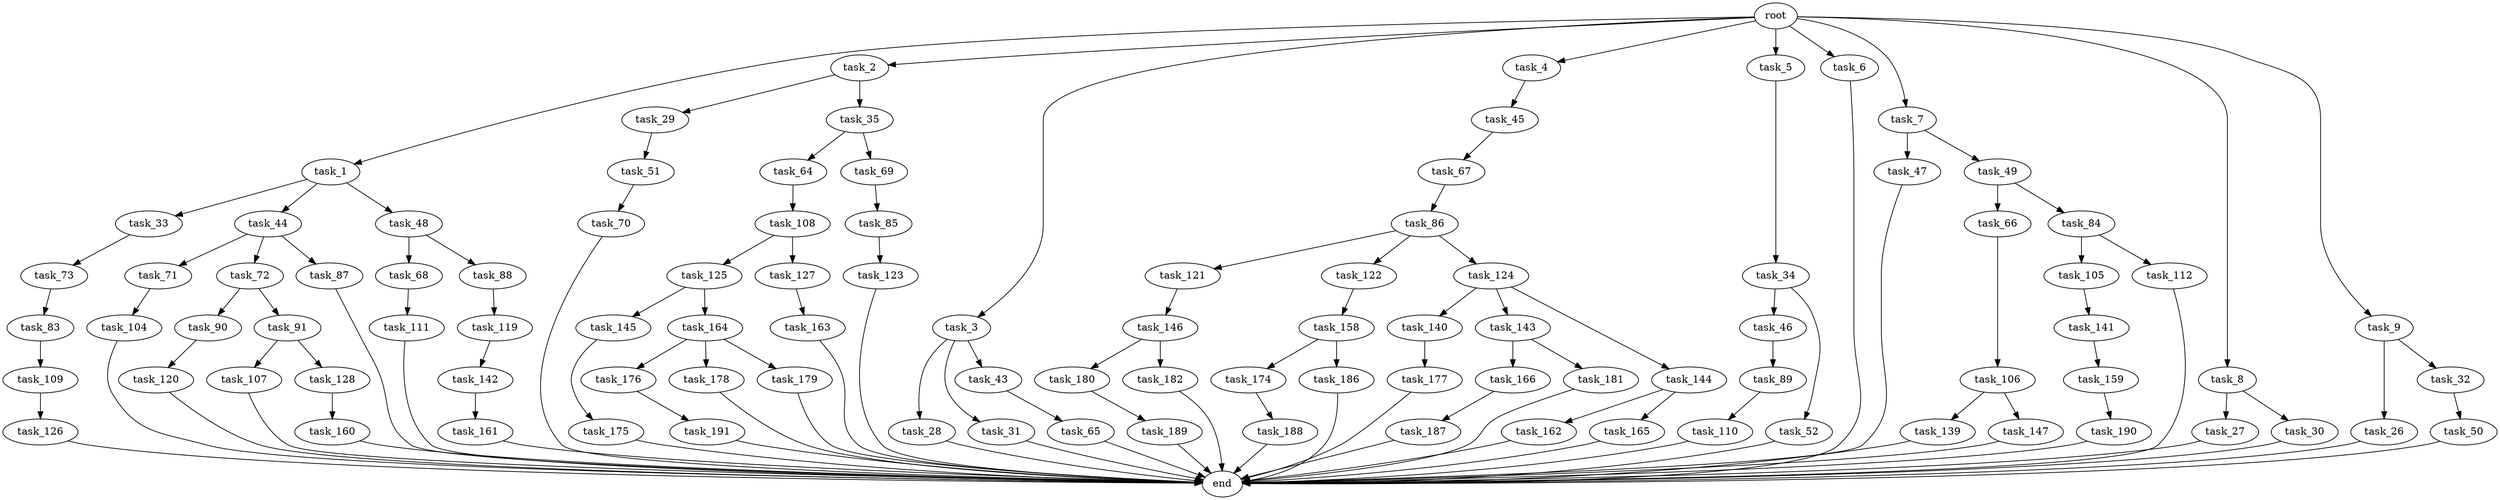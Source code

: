 digraph G {
  root [size="0.000000"];
  task_1 [size="1.024000"];
  task_2 [size="1.024000"];
  task_3 [size="1.024000"];
  task_4 [size="1.024000"];
  task_5 [size="1.024000"];
  task_6 [size="1.024000"];
  task_7 [size="1.024000"];
  task_8 [size="1.024000"];
  task_9 [size="1.024000"];
  task_26 [size="77309411.328000"];
  task_27 [size="695784701.952000"];
  task_28 [size="695784701.952000"];
  task_29 [size="309237645.312000"];
  task_30 [size="695784701.952000"];
  task_31 [size="695784701.952000"];
  task_32 [size="77309411.328000"];
  task_33 [size="549755813.888000"];
  task_34 [size="77309411.328000"];
  task_35 [size="309237645.312000"];
  task_43 [size="695784701.952000"];
  task_44 [size="549755813.888000"];
  task_45 [size="137438953.472000"];
  task_46 [size="858993459.200000"];
  task_47 [size="214748364.800000"];
  task_48 [size="549755813.888000"];
  task_49 [size="214748364.800000"];
  task_50 [size="549755813.888000"];
  task_51 [size="137438953.472000"];
  task_52 [size="858993459.200000"];
  task_64 [size="214748364.800000"];
  task_65 [size="137438953.472000"];
  task_66 [size="309237645.312000"];
  task_67 [size="309237645.312000"];
  task_68 [size="549755813.888000"];
  task_69 [size="214748364.800000"];
  task_70 [size="214748364.800000"];
  task_71 [size="858993459.200000"];
  task_72 [size="858993459.200000"];
  task_73 [size="309237645.312000"];
  task_83 [size="77309411.328000"];
  task_84 [size="309237645.312000"];
  task_85 [size="77309411.328000"];
  task_86 [size="549755813.888000"];
  task_87 [size="858993459.200000"];
  task_88 [size="549755813.888000"];
  task_89 [size="420906795.008000"];
  task_90 [size="858993459.200000"];
  task_91 [size="858993459.200000"];
  task_104 [size="858993459.200000"];
  task_105 [size="214748364.800000"];
  task_106 [size="858993459.200000"];
  task_107 [size="137438953.472000"];
  task_108 [size="420906795.008000"];
  task_109 [size="858993459.200000"];
  task_110 [size="309237645.312000"];
  task_111 [size="549755813.888000"];
  task_112 [size="214748364.800000"];
  task_119 [size="34359738.368000"];
  task_120 [size="77309411.328000"];
  task_121 [size="420906795.008000"];
  task_122 [size="420906795.008000"];
  task_123 [size="549755813.888000"];
  task_124 [size="420906795.008000"];
  task_125 [size="214748364.800000"];
  task_126 [size="214748364.800000"];
  task_127 [size="214748364.800000"];
  task_128 [size="137438953.472000"];
  task_139 [size="309237645.312000"];
  task_140 [size="34359738.368000"];
  task_141 [size="77309411.328000"];
  task_142 [size="214748364.800000"];
  task_143 [size="34359738.368000"];
  task_144 [size="34359738.368000"];
  task_145 [size="214748364.800000"];
  task_146 [size="549755813.888000"];
  task_147 [size="309237645.312000"];
  task_158 [size="309237645.312000"];
  task_159 [size="77309411.328000"];
  task_160 [size="214748364.800000"];
  task_161 [size="549755813.888000"];
  task_162 [size="309237645.312000"];
  task_163 [size="77309411.328000"];
  task_164 [size="214748364.800000"];
  task_165 [size="309237645.312000"];
  task_166 [size="549755813.888000"];
  task_174 [size="858993459.200000"];
  task_175 [size="858993459.200000"];
  task_176 [size="309237645.312000"];
  task_177 [size="214748364.800000"];
  task_178 [size="309237645.312000"];
  task_179 [size="309237645.312000"];
  task_180 [size="34359738.368000"];
  task_181 [size="549755813.888000"];
  task_182 [size="34359738.368000"];
  task_186 [size="858993459.200000"];
  task_187 [size="77309411.328000"];
  task_188 [size="34359738.368000"];
  task_189 [size="695784701.952000"];
  task_190 [size="214748364.800000"];
  task_191 [size="549755813.888000"];
  end [size="0.000000"];

  root -> task_1 [size="1.000000"];
  root -> task_2 [size="1.000000"];
  root -> task_3 [size="1.000000"];
  root -> task_4 [size="1.000000"];
  root -> task_5 [size="1.000000"];
  root -> task_6 [size="1.000000"];
  root -> task_7 [size="1.000000"];
  root -> task_8 [size="1.000000"];
  root -> task_9 [size="1.000000"];
  task_1 -> task_33 [size="536870912.000000"];
  task_1 -> task_44 [size="536870912.000000"];
  task_1 -> task_48 [size="536870912.000000"];
  task_2 -> task_29 [size="301989888.000000"];
  task_2 -> task_35 [size="301989888.000000"];
  task_3 -> task_28 [size="679477248.000000"];
  task_3 -> task_31 [size="679477248.000000"];
  task_3 -> task_43 [size="679477248.000000"];
  task_4 -> task_45 [size="134217728.000000"];
  task_5 -> task_34 [size="75497472.000000"];
  task_6 -> end [size="1.000000"];
  task_7 -> task_47 [size="209715200.000000"];
  task_7 -> task_49 [size="209715200.000000"];
  task_8 -> task_27 [size="679477248.000000"];
  task_8 -> task_30 [size="679477248.000000"];
  task_9 -> task_26 [size="75497472.000000"];
  task_9 -> task_32 [size="75497472.000000"];
  task_26 -> end [size="1.000000"];
  task_27 -> end [size="1.000000"];
  task_28 -> end [size="1.000000"];
  task_29 -> task_51 [size="134217728.000000"];
  task_30 -> end [size="1.000000"];
  task_31 -> end [size="1.000000"];
  task_32 -> task_50 [size="536870912.000000"];
  task_33 -> task_73 [size="301989888.000000"];
  task_34 -> task_46 [size="838860800.000000"];
  task_34 -> task_52 [size="838860800.000000"];
  task_35 -> task_64 [size="209715200.000000"];
  task_35 -> task_69 [size="209715200.000000"];
  task_43 -> task_65 [size="134217728.000000"];
  task_44 -> task_71 [size="838860800.000000"];
  task_44 -> task_72 [size="838860800.000000"];
  task_44 -> task_87 [size="838860800.000000"];
  task_45 -> task_67 [size="301989888.000000"];
  task_46 -> task_89 [size="411041792.000000"];
  task_47 -> end [size="1.000000"];
  task_48 -> task_68 [size="536870912.000000"];
  task_48 -> task_88 [size="536870912.000000"];
  task_49 -> task_66 [size="301989888.000000"];
  task_49 -> task_84 [size="301989888.000000"];
  task_50 -> end [size="1.000000"];
  task_51 -> task_70 [size="209715200.000000"];
  task_52 -> end [size="1.000000"];
  task_64 -> task_108 [size="411041792.000000"];
  task_65 -> end [size="1.000000"];
  task_66 -> task_106 [size="838860800.000000"];
  task_67 -> task_86 [size="536870912.000000"];
  task_68 -> task_111 [size="536870912.000000"];
  task_69 -> task_85 [size="75497472.000000"];
  task_70 -> end [size="1.000000"];
  task_71 -> task_104 [size="838860800.000000"];
  task_72 -> task_90 [size="838860800.000000"];
  task_72 -> task_91 [size="838860800.000000"];
  task_73 -> task_83 [size="75497472.000000"];
  task_83 -> task_109 [size="838860800.000000"];
  task_84 -> task_105 [size="209715200.000000"];
  task_84 -> task_112 [size="209715200.000000"];
  task_85 -> task_123 [size="536870912.000000"];
  task_86 -> task_121 [size="411041792.000000"];
  task_86 -> task_122 [size="411041792.000000"];
  task_86 -> task_124 [size="411041792.000000"];
  task_87 -> end [size="1.000000"];
  task_88 -> task_119 [size="33554432.000000"];
  task_89 -> task_110 [size="301989888.000000"];
  task_90 -> task_120 [size="75497472.000000"];
  task_91 -> task_107 [size="134217728.000000"];
  task_91 -> task_128 [size="134217728.000000"];
  task_104 -> end [size="1.000000"];
  task_105 -> task_141 [size="75497472.000000"];
  task_106 -> task_139 [size="301989888.000000"];
  task_106 -> task_147 [size="301989888.000000"];
  task_107 -> end [size="1.000000"];
  task_108 -> task_125 [size="209715200.000000"];
  task_108 -> task_127 [size="209715200.000000"];
  task_109 -> task_126 [size="209715200.000000"];
  task_110 -> end [size="1.000000"];
  task_111 -> end [size="1.000000"];
  task_112 -> end [size="1.000000"];
  task_119 -> task_142 [size="209715200.000000"];
  task_120 -> end [size="1.000000"];
  task_121 -> task_146 [size="536870912.000000"];
  task_122 -> task_158 [size="301989888.000000"];
  task_123 -> end [size="1.000000"];
  task_124 -> task_140 [size="33554432.000000"];
  task_124 -> task_143 [size="33554432.000000"];
  task_124 -> task_144 [size="33554432.000000"];
  task_125 -> task_145 [size="209715200.000000"];
  task_125 -> task_164 [size="209715200.000000"];
  task_126 -> end [size="1.000000"];
  task_127 -> task_163 [size="75497472.000000"];
  task_128 -> task_160 [size="209715200.000000"];
  task_139 -> end [size="1.000000"];
  task_140 -> task_177 [size="209715200.000000"];
  task_141 -> task_159 [size="75497472.000000"];
  task_142 -> task_161 [size="536870912.000000"];
  task_143 -> task_166 [size="536870912.000000"];
  task_143 -> task_181 [size="536870912.000000"];
  task_144 -> task_162 [size="301989888.000000"];
  task_144 -> task_165 [size="301989888.000000"];
  task_145 -> task_175 [size="838860800.000000"];
  task_146 -> task_180 [size="33554432.000000"];
  task_146 -> task_182 [size="33554432.000000"];
  task_147 -> end [size="1.000000"];
  task_158 -> task_174 [size="838860800.000000"];
  task_158 -> task_186 [size="838860800.000000"];
  task_159 -> task_190 [size="209715200.000000"];
  task_160 -> end [size="1.000000"];
  task_161 -> end [size="1.000000"];
  task_162 -> end [size="1.000000"];
  task_163 -> end [size="1.000000"];
  task_164 -> task_176 [size="301989888.000000"];
  task_164 -> task_178 [size="301989888.000000"];
  task_164 -> task_179 [size="301989888.000000"];
  task_165 -> end [size="1.000000"];
  task_166 -> task_187 [size="75497472.000000"];
  task_174 -> task_188 [size="33554432.000000"];
  task_175 -> end [size="1.000000"];
  task_176 -> task_191 [size="536870912.000000"];
  task_177 -> end [size="1.000000"];
  task_178 -> end [size="1.000000"];
  task_179 -> end [size="1.000000"];
  task_180 -> task_189 [size="679477248.000000"];
  task_181 -> end [size="1.000000"];
  task_182 -> end [size="1.000000"];
  task_186 -> end [size="1.000000"];
  task_187 -> end [size="1.000000"];
  task_188 -> end [size="1.000000"];
  task_189 -> end [size="1.000000"];
  task_190 -> end [size="1.000000"];
  task_191 -> end [size="1.000000"];
}
